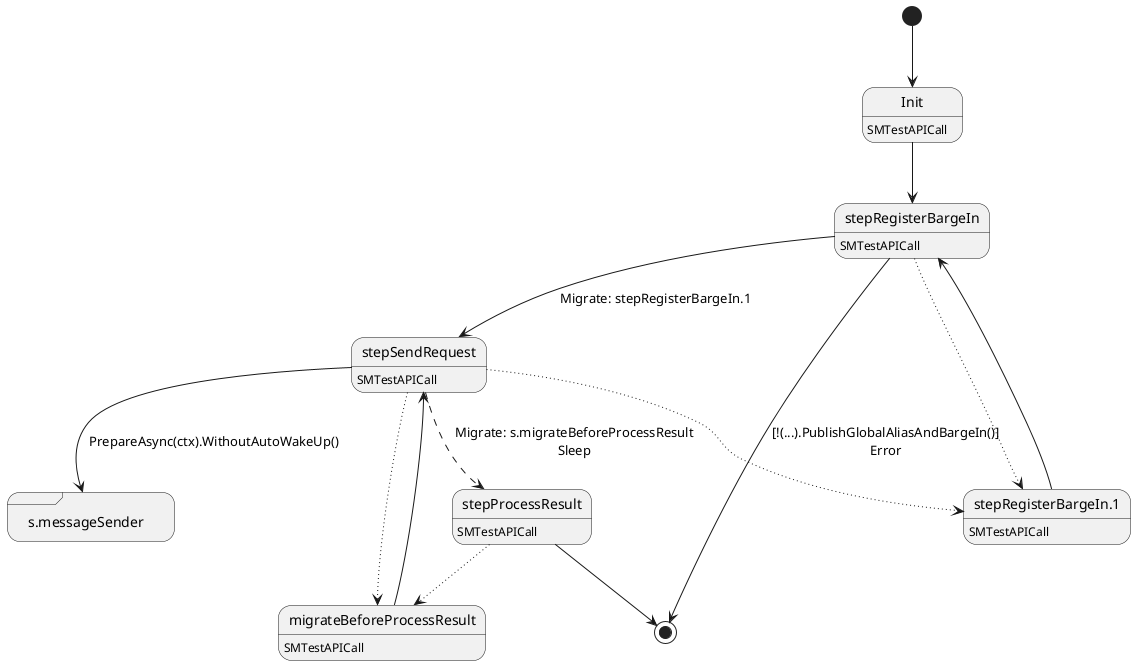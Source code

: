 @startuml
state "Init" as T00_S001
T00_S001 : SMTestAPICall
[*] --> T00_S001
T00_S001 --> T00_S002
state "migrateBeforeProcessResult" as T00_S006
T00_S006 : SMTestAPICall
T00_S006 --> T00_S004
state "s.messageSender" as T00_S005 <<sdlreceive>>
state "stepProcessResult" as T00_S007
T00_S007 : SMTestAPICall
T00_S007 --[dotted]> T00_S006
T00_S007 --> [*]
state "stepRegisterBargeIn" as T00_S002
T00_S002 : SMTestAPICall
T00_S002 --[dotted]> T00_S003
T00_S002 --> [*] : [!(...).PublishGlobalAliasAndBargeIn()]\nError
T00_S002 --> T00_S004 : Migrate: stepRegisterBargeIn.1
state "stepRegisterBargeIn.1" as T00_S003
T00_S003 : SMTestAPICall
T00_S003 --> T00_S002
state "stepSendRequest" as T00_S004
T00_S004 : SMTestAPICall
T00_S004 --[dotted]> T00_S006
T00_S004 --[dotted]> T00_S003
T00_S004 --> T00_S005 : PrepareAsync(ctx).WithoutAutoWakeUp()
T00_S004 --[dashed]> T00_S007 : Migrate: s.migrateBeforeProcessResult\nSleep
@enduml

